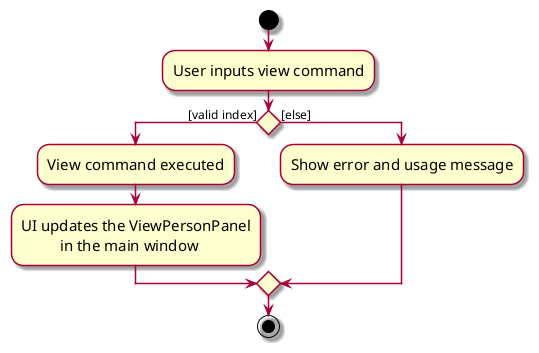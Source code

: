 @startuml
skin rose
skinparam ActivityFontSize 15
skinparam ArrowFontSize 12
start
:User inputs view command;

'Since the beta syntax does not support placing the condition outside the
'diamond we place it as the true branch instead.

if () then ([valid index])
    :View command executed;
    :UI updates the ViewPersonPanel
              in the main window;
else ([else])
    :Show error and usage message;
endif
stop
@enduml
